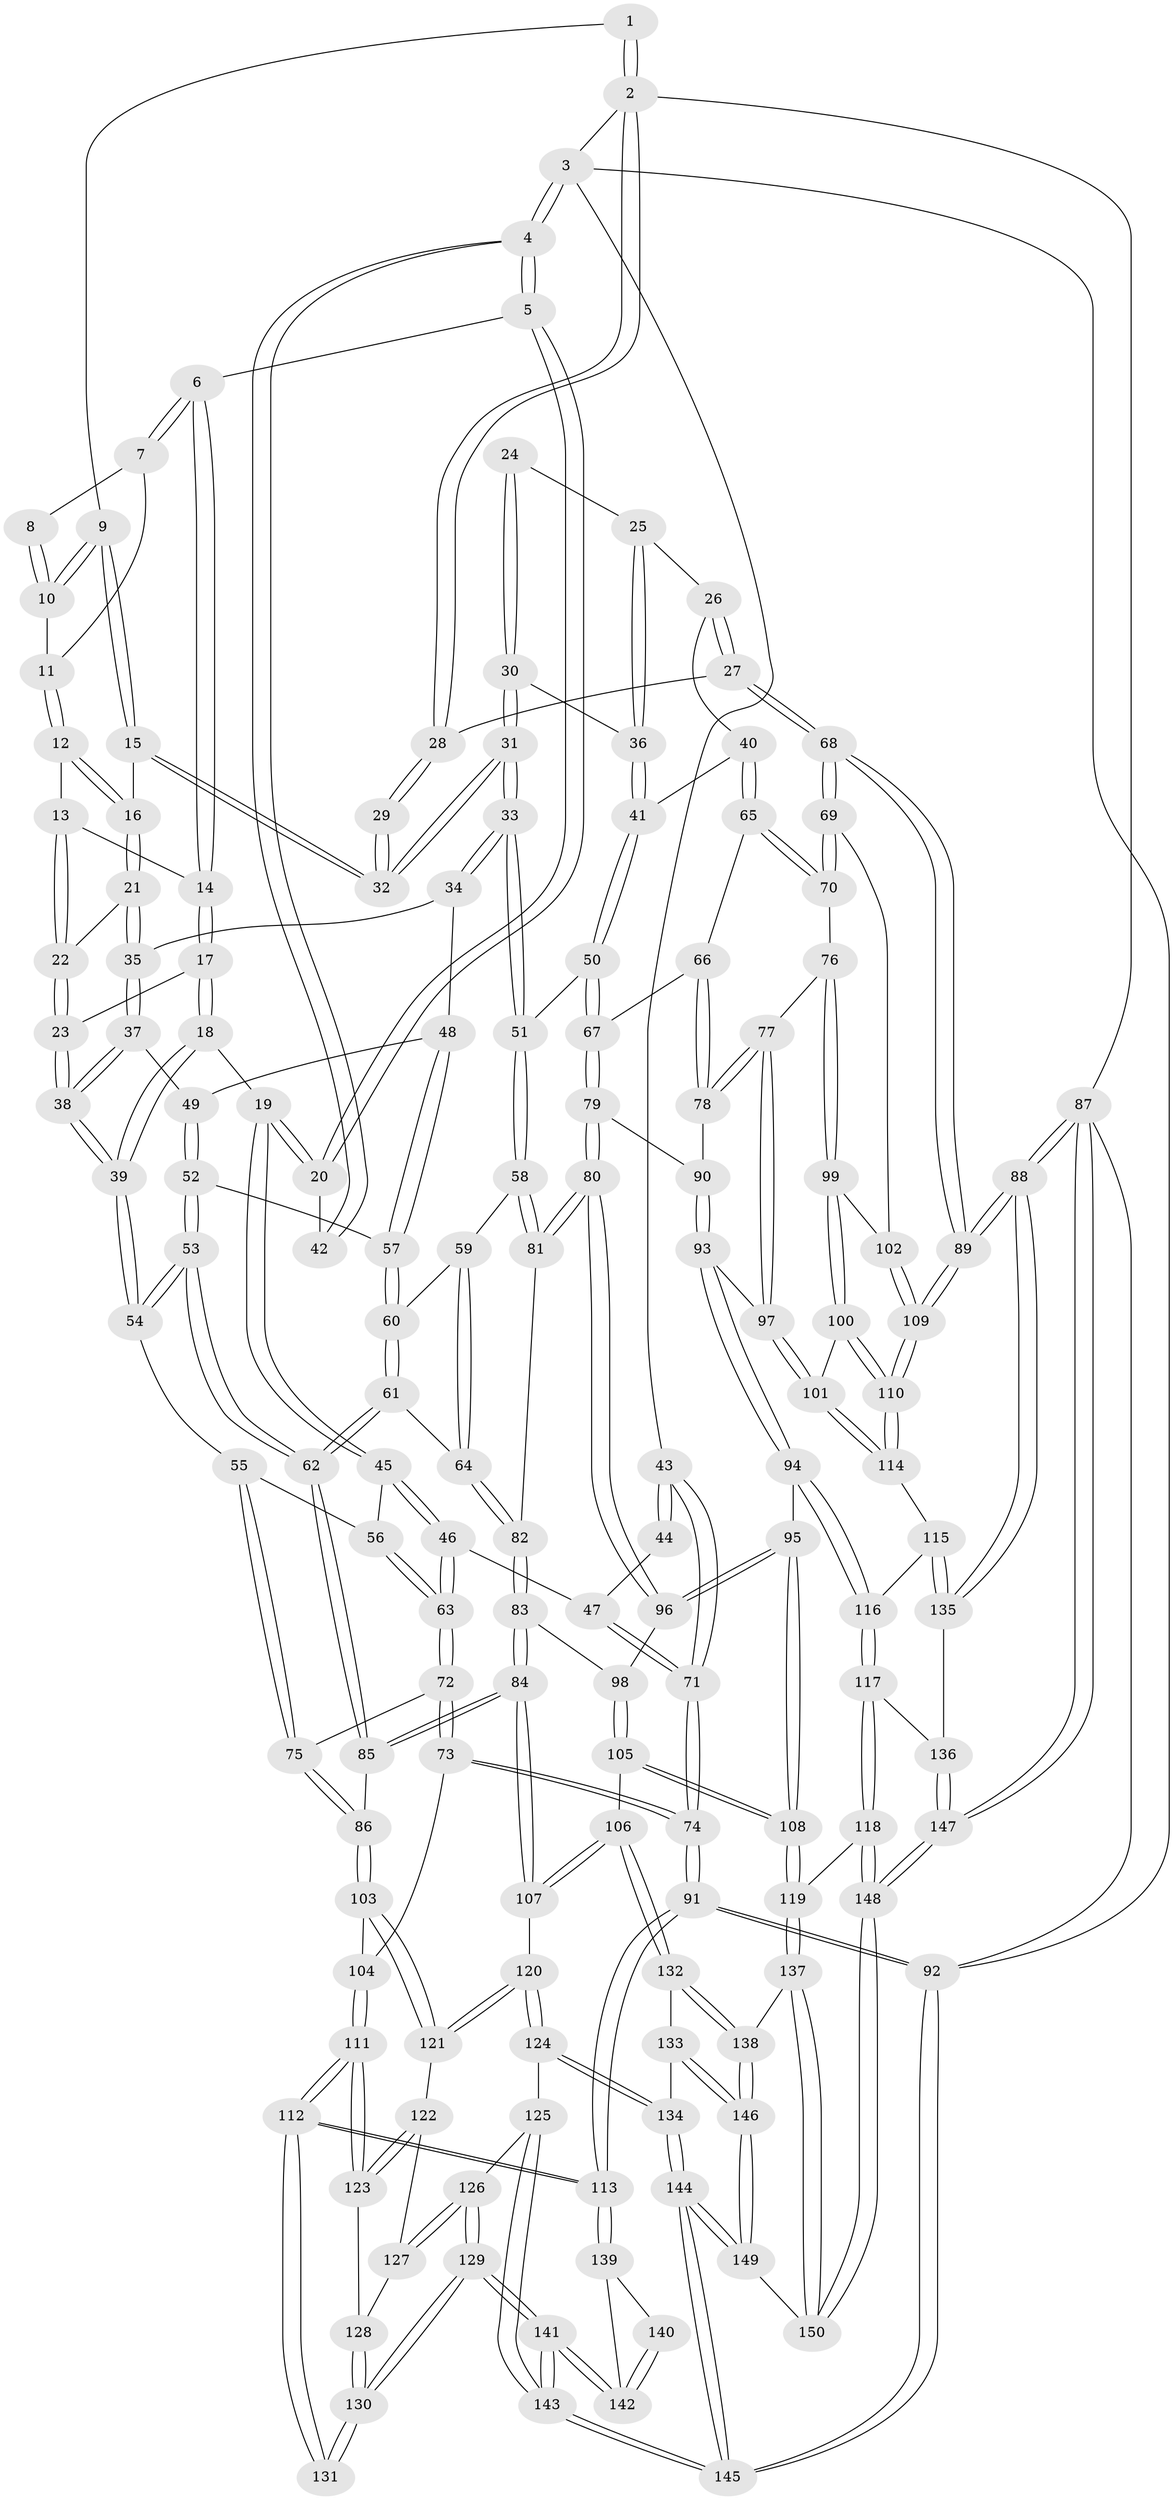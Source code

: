 // Generated by graph-tools (version 1.1) at 2025/03/03/09/25 03:03:19]
// undirected, 150 vertices, 372 edges
graph export_dot {
graph [start="1"]
  node [color=gray90,style=filled];
  1 [pos="+0.6812335124304043+0"];
  2 [pos="+1+0"];
  3 [pos="+0+0"];
  4 [pos="+0+0"];
  5 [pos="+0.06631899819006484+0"];
  6 [pos="+0.07732263195765578+0"];
  7 [pos="+0.2971442078634412+0"];
  8 [pos="+0.48724999186503415+0"];
  9 [pos="+0.6250645439760255+0.13054628480216576"];
  10 [pos="+0.536037766552726+0.07687549968241478"];
  11 [pos="+0.4713980275391015+0.07591895115055694"];
  12 [pos="+0.4054440820291192+0.15099871163344178"];
  13 [pos="+0.38024569169346917+0.15321262599563598"];
  14 [pos="+0.30598867230395765+0.12888249661537626"];
  15 [pos="+0.6356601453941867+0.15535808171709622"];
  16 [pos="+0.5057711734510044+0.21023781761846919"];
  17 [pos="+0.2702663431889884+0.26900096560291137"];
  18 [pos="+0.17255544809438245+0.32307825057200273"];
  19 [pos="+0.1708995646811752+0.3232903803081286"];
  20 [pos="+0.16280471964656337+0.3172418466247809"];
  21 [pos="+0.4784394747976329+0.27942168300842496"];
  22 [pos="+0.39444663019625603+0.2495223052902255"];
  23 [pos="+0.34368451357608387+0.3099402587805365"];
  24 [pos="+0.8031445580975861+0.24154843845450089"];
  25 [pos="+0.8769625525564572+0.24581053529358418"];
  26 [pos="+1+0.19217393482576114"];
  27 [pos="+1+0"];
  28 [pos="+1+0"];
  29 [pos="+0.7378651456579691+0.14241596179678198"];
  30 [pos="+0.7570246275706922+0.3438965628198119"];
  31 [pos="+0.6706390495866731+0.31898506231393053"];
  32 [pos="+0.6495839110942487+0.16515094132046274"];
  33 [pos="+0.6455939601884059+0.3466359271209698"];
  34 [pos="+0.5454999993100758+0.3606508359538332"];
  35 [pos="+0.4787717748714947+0.2865347541222757"];
  36 [pos="+0.7595174355900053+0.34524049988809796"];
  37 [pos="+0.3802696254622635+0.36383686997781317"];
  38 [pos="+0.37750688861318066+0.36449802503981027"];
  39 [pos="+0.3400140333232308+0.45178851919273594"];
  40 [pos="+0.859706889410773+0.41536163274420335"];
  41 [pos="+0.8062710172151694+0.38915713607231783"];
  42 [pos="+0.10220588871257934+0.3115873664203905"];
  43 [pos="+0+0.2501404453428665"];
  44 [pos="+0.08035486858515037+0.3206278878816422"];
  45 [pos="+0.16513320186166897+0.34913923780976946"];
  46 [pos="+0.09043679641962972+0.4527764433965514"];
  47 [pos="+0+0.4333842161761189"];
  48 [pos="+0.5279373191769474+0.3830702858060562"];
  49 [pos="+0.4388616489257813+0.38345203169412473"];
  50 [pos="+0.7124431904911844+0.48910246809782254"];
  51 [pos="+0.6468738553750842+0.4398887324433505"];
  52 [pos="+0.4664952222405552+0.4500026870355261"];
  53 [pos="+0.37945313094388167+0.5207551687861591"];
  54 [pos="+0.3400854217880852+0.45341353931709827"];
  55 [pos="+0.22420381463241273+0.48480870192582004"];
  56 [pos="+0.20401281284875078+0.46797872575712673"];
  57 [pos="+0.5157156187481342+0.4315106499955663"];
  58 [pos="+0.6066136749996364+0.49053781480006975"];
  59 [pos="+0.5533100595435546+0.4783915748767196"];
  60 [pos="+0.5249238151880334+0.4494393014298461"];
  61 [pos="+0.48458924819338073+0.5154467385301734"];
  62 [pos="+0.38040240730914526+0.5255140357656054"];
  63 [pos="+0.11038905562492364+0.49995048242011947"];
  64 [pos="+0.51991844930035+0.5267562610500449"];
  65 [pos="+0.8660025134775258+0.43108146573699807"];
  66 [pos="+0.8391227888080994+0.4610275554469642"];
  67 [pos="+0.7243955511442932+0.5198308182910579"];
  68 [pos="+1+0.49302290084754585"];
  69 [pos="+1+0.49784185233063977"];
  70 [pos="+0.9363671570699567+0.49795310828067385"];
  71 [pos="+0+0.48220510392600324"];
  72 [pos="+0.10804332911498704+0.5657641422084931"];
  73 [pos="+0.042090397834913335+0.6140898530566555"];
  74 [pos="+0+0.5725928231502154"];
  75 [pos="+0.20351098723348152+0.5813114546762701"];
  76 [pos="+0.9002920704977101+0.5731313523916095"];
  77 [pos="+0.880732499119415+0.5803162795016584"];
  78 [pos="+0.7987654835681276+0.545437798380319"];
  79 [pos="+0.7244410508256341+0.5495084710382865"];
  80 [pos="+0.6369762637410828+0.5760151762631469"];
  81 [pos="+0.6113184107870427+0.5588344240754805"];
  82 [pos="+0.5471039097289939+0.582453843798031"];
  83 [pos="+0.5463530668645311+0.5833712321842984"];
  84 [pos="+0.4089699306995906+0.6874968281328676"];
  85 [pos="+0.369797227594115+0.6336080438112877"];
  86 [pos="+0.25053213539524805+0.6264133154336458"];
  87 [pos="+1+1"];
  88 [pos="+1+1"];
  89 [pos="+1+0.88706892153083"];
  90 [pos="+0.7490786073683678+0.571714020406856"];
  91 [pos="+0+0.9562295059196785"];
  92 [pos="+0+1"];
  93 [pos="+0.7760240633686686+0.661936579096622"];
  94 [pos="+0.7176351615982481+0.6912576006775751"];
  95 [pos="+0.6801261724176069+0.6866242136769232"];
  96 [pos="+0.6425792719738381+0.6193100826397043"];
  97 [pos="+0.7795066562711752+0.662880882211095"];
  98 [pos="+0.5881645418432572+0.6491375319992747"];
  99 [pos="+0.9224682670305047+0.6263283294553209"];
  100 [pos="+0.8854631909810217+0.6995041494142957"];
  101 [pos="+0.8269753254021175+0.7070126689091203"];
  102 [pos="+0.9473848622631995+0.6372474568232193"];
  103 [pos="+0.1653609897467915+0.7258204281068379"];
  104 [pos="+0.07230219086785579+0.6658241839082036"];
  105 [pos="+0.5269199746206679+0.7870949283405299"];
  106 [pos="+0.44617660083430843+0.7484751310685065"];
  107 [pos="+0.4203213624836136+0.7288842285048572"];
  108 [pos="+0.5271102749816088+0.7872256703953725"];
  109 [pos="+1+0.8538596585567793"];
  110 [pos="+1+0.8256721381259239"];
  111 [pos="+0.019396174877968738+0.8175168628024041"];
  112 [pos="+0+0.899541620199064"];
  113 [pos="+0+0.9310248359680184"];
  114 [pos="+0.8272199989283806+0.8116327309001667"];
  115 [pos="+0.804615428278099+0.8335419495502862"];
  116 [pos="+0.7190702390749003+0.7141814537413455"];
  117 [pos="+0.691977870772567+0.8764553870547991"];
  118 [pos="+0.6408308141745878+0.8855358482356128"];
  119 [pos="+0.5677938965459265+0.8533245834517315"];
  120 [pos="+0.36406374174310796+0.7714347968354223"];
  121 [pos="+0.16724515725250255+0.7422836899822822"];
  122 [pos="+0.16651793666755574+0.7457355925563232"];
  123 [pos="+0.04325971419499686+0.8173736856757458"];
  124 [pos="+0.279625038629797+0.8709583422318758"];
  125 [pos="+0.24022554203476437+0.8704101765602112"];
  126 [pos="+0.2101730156825982+0.8651876154878538"];
  127 [pos="+0.17968265896331545+0.7873466027863804"];
  128 [pos="+0.09015015377927073+0.8444286826010422"];
  129 [pos="+0.17501500483688862+0.8873903289653448"];
  130 [pos="+0.1508155716983238+0.8877745045017003"];
  131 [pos="+0.15030667237346618+0.8881471327729705"];
  132 [pos="+0.4008606993787944+0.9226881638716059"];
  133 [pos="+0.38366047823520216+0.9386940044847966"];
  134 [pos="+0.3107323870606541+0.9332758831395387"];
  135 [pos="+0.7674557658828178+0.8845784019117302"];
  136 [pos="+0.7603728445297014+0.8851322177072106"];
  137 [pos="+0.5128593359136335+0.9408116719687915"];
  138 [pos="+0.49472552294501876+0.9435285739205094"];
  139 [pos="+0.07876131352214713+0.9314705760575847"];
  140 [pos="+0.14947857963302702+0.8888130030524473"];
  141 [pos="+0.16304191660969933+1"];
  142 [pos="+0.1120380077518148+0.9721672953669427"];
  143 [pos="+0.1782264403881841+1"];
  144 [pos="+0.24724613978699733+1"];
  145 [pos="+0.18282402114812174+1"];
  146 [pos="+0.4095071494800269+0.9869949171620734"];
  147 [pos="+0.6762389651130598+1"];
  148 [pos="+0.6579444426069213+1"];
  149 [pos="+0.3724558454738176+1"];
  150 [pos="+0.5080470901791283+1"];
  1 -- 2;
  1 -- 2;
  1 -- 9;
  2 -- 3;
  2 -- 28;
  2 -- 28;
  2 -- 87;
  3 -- 4;
  3 -- 4;
  3 -- 43;
  3 -- 92;
  4 -- 5;
  4 -- 5;
  4 -- 42;
  4 -- 42;
  5 -- 6;
  5 -- 20;
  5 -- 20;
  6 -- 7;
  6 -- 7;
  6 -- 14;
  6 -- 14;
  7 -- 8;
  7 -- 11;
  8 -- 10;
  8 -- 10;
  9 -- 10;
  9 -- 10;
  9 -- 15;
  9 -- 15;
  10 -- 11;
  11 -- 12;
  11 -- 12;
  12 -- 13;
  12 -- 16;
  12 -- 16;
  13 -- 14;
  13 -- 22;
  13 -- 22;
  14 -- 17;
  14 -- 17;
  15 -- 16;
  15 -- 32;
  15 -- 32;
  16 -- 21;
  16 -- 21;
  17 -- 18;
  17 -- 18;
  17 -- 23;
  18 -- 19;
  18 -- 39;
  18 -- 39;
  19 -- 20;
  19 -- 20;
  19 -- 45;
  19 -- 45;
  20 -- 42;
  21 -- 22;
  21 -- 35;
  21 -- 35;
  22 -- 23;
  22 -- 23;
  23 -- 38;
  23 -- 38;
  24 -- 25;
  24 -- 30;
  24 -- 30;
  25 -- 26;
  25 -- 36;
  25 -- 36;
  26 -- 27;
  26 -- 27;
  26 -- 40;
  27 -- 28;
  27 -- 68;
  27 -- 68;
  28 -- 29;
  28 -- 29;
  29 -- 32;
  29 -- 32;
  30 -- 31;
  30 -- 31;
  30 -- 36;
  31 -- 32;
  31 -- 32;
  31 -- 33;
  31 -- 33;
  33 -- 34;
  33 -- 34;
  33 -- 51;
  33 -- 51;
  34 -- 35;
  34 -- 48;
  35 -- 37;
  35 -- 37;
  36 -- 41;
  36 -- 41;
  37 -- 38;
  37 -- 38;
  37 -- 49;
  38 -- 39;
  38 -- 39;
  39 -- 54;
  39 -- 54;
  40 -- 41;
  40 -- 65;
  40 -- 65;
  41 -- 50;
  41 -- 50;
  43 -- 44;
  43 -- 44;
  43 -- 71;
  43 -- 71;
  44 -- 47;
  45 -- 46;
  45 -- 46;
  45 -- 56;
  46 -- 47;
  46 -- 63;
  46 -- 63;
  47 -- 71;
  47 -- 71;
  48 -- 49;
  48 -- 57;
  48 -- 57;
  49 -- 52;
  49 -- 52;
  50 -- 51;
  50 -- 67;
  50 -- 67;
  51 -- 58;
  51 -- 58;
  52 -- 53;
  52 -- 53;
  52 -- 57;
  53 -- 54;
  53 -- 54;
  53 -- 62;
  53 -- 62;
  54 -- 55;
  55 -- 56;
  55 -- 75;
  55 -- 75;
  56 -- 63;
  56 -- 63;
  57 -- 60;
  57 -- 60;
  58 -- 59;
  58 -- 81;
  58 -- 81;
  59 -- 60;
  59 -- 64;
  59 -- 64;
  60 -- 61;
  60 -- 61;
  61 -- 62;
  61 -- 62;
  61 -- 64;
  62 -- 85;
  62 -- 85;
  63 -- 72;
  63 -- 72;
  64 -- 82;
  64 -- 82;
  65 -- 66;
  65 -- 70;
  65 -- 70;
  66 -- 67;
  66 -- 78;
  66 -- 78;
  67 -- 79;
  67 -- 79;
  68 -- 69;
  68 -- 69;
  68 -- 89;
  68 -- 89;
  69 -- 70;
  69 -- 70;
  69 -- 102;
  70 -- 76;
  71 -- 74;
  71 -- 74;
  72 -- 73;
  72 -- 73;
  72 -- 75;
  73 -- 74;
  73 -- 74;
  73 -- 104;
  74 -- 91;
  74 -- 91;
  75 -- 86;
  75 -- 86;
  76 -- 77;
  76 -- 99;
  76 -- 99;
  77 -- 78;
  77 -- 78;
  77 -- 97;
  77 -- 97;
  78 -- 90;
  79 -- 80;
  79 -- 80;
  79 -- 90;
  80 -- 81;
  80 -- 81;
  80 -- 96;
  80 -- 96;
  81 -- 82;
  82 -- 83;
  82 -- 83;
  83 -- 84;
  83 -- 84;
  83 -- 98;
  84 -- 85;
  84 -- 85;
  84 -- 107;
  84 -- 107;
  85 -- 86;
  86 -- 103;
  86 -- 103;
  87 -- 88;
  87 -- 88;
  87 -- 147;
  87 -- 147;
  87 -- 92;
  88 -- 89;
  88 -- 89;
  88 -- 135;
  88 -- 135;
  89 -- 109;
  89 -- 109;
  90 -- 93;
  90 -- 93;
  91 -- 92;
  91 -- 92;
  91 -- 113;
  91 -- 113;
  92 -- 145;
  92 -- 145;
  93 -- 94;
  93 -- 94;
  93 -- 97;
  94 -- 95;
  94 -- 116;
  94 -- 116;
  95 -- 96;
  95 -- 96;
  95 -- 108;
  95 -- 108;
  96 -- 98;
  97 -- 101;
  97 -- 101;
  98 -- 105;
  98 -- 105;
  99 -- 100;
  99 -- 100;
  99 -- 102;
  100 -- 101;
  100 -- 110;
  100 -- 110;
  101 -- 114;
  101 -- 114;
  102 -- 109;
  102 -- 109;
  103 -- 104;
  103 -- 121;
  103 -- 121;
  104 -- 111;
  104 -- 111;
  105 -- 106;
  105 -- 108;
  105 -- 108;
  106 -- 107;
  106 -- 107;
  106 -- 132;
  106 -- 132;
  107 -- 120;
  108 -- 119;
  108 -- 119;
  109 -- 110;
  109 -- 110;
  110 -- 114;
  110 -- 114;
  111 -- 112;
  111 -- 112;
  111 -- 123;
  111 -- 123;
  112 -- 113;
  112 -- 113;
  112 -- 131;
  112 -- 131;
  113 -- 139;
  113 -- 139;
  114 -- 115;
  115 -- 116;
  115 -- 135;
  115 -- 135;
  116 -- 117;
  116 -- 117;
  117 -- 118;
  117 -- 118;
  117 -- 136;
  118 -- 119;
  118 -- 148;
  118 -- 148;
  119 -- 137;
  119 -- 137;
  120 -- 121;
  120 -- 121;
  120 -- 124;
  120 -- 124;
  121 -- 122;
  122 -- 123;
  122 -- 123;
  122 -- 127;
  123 -- 128;
  124 -- 125;
  124 -- 134;
  124 -- 134;
  125 -- 126;
  125 -- 143;
  125 -- 143;
  126 -- 127;
  126 -- 127;
  126 -- 129;
  126 -- 129;
  127 -- 128;
  128 -- 130;
  128 -- 130;
  129 -- 130;
  129 -- 130;
  129 -- 141;
  129 -- 141;
  130 -- 131;
  130 -- 131;
  132 -- 133;
  132 -- 138;
  132 -- 138;
  133 -- 134;
  133 -- 146;
  133 -- 146;
  134 -- 144;
  134 -- 144;
  135 -- 136;
  136 -- 147;
  136 -- 147;
  137 -- 138;
  137 -- 150;
  137 -- 150;
  138 -- 146;
  138 -- 146;
  139 -- 140;
  139 -- 142;
  140 -- 142;
  140 -- 142;
  141 -- 142;
  141 -- 142;
  141 -- 143;
  141 -- 143;
  143 -- 145;
  143 -- 145;
  144 -- 145;
  144 -- 145;
  144 -- 149;
  144 -- 149;
  146 -- 149;
  146 -- 149;
  147 -- 148;
  147 -- 148;
  148 -- 150;
  148 -- 150;
  149 -- 150;
}
